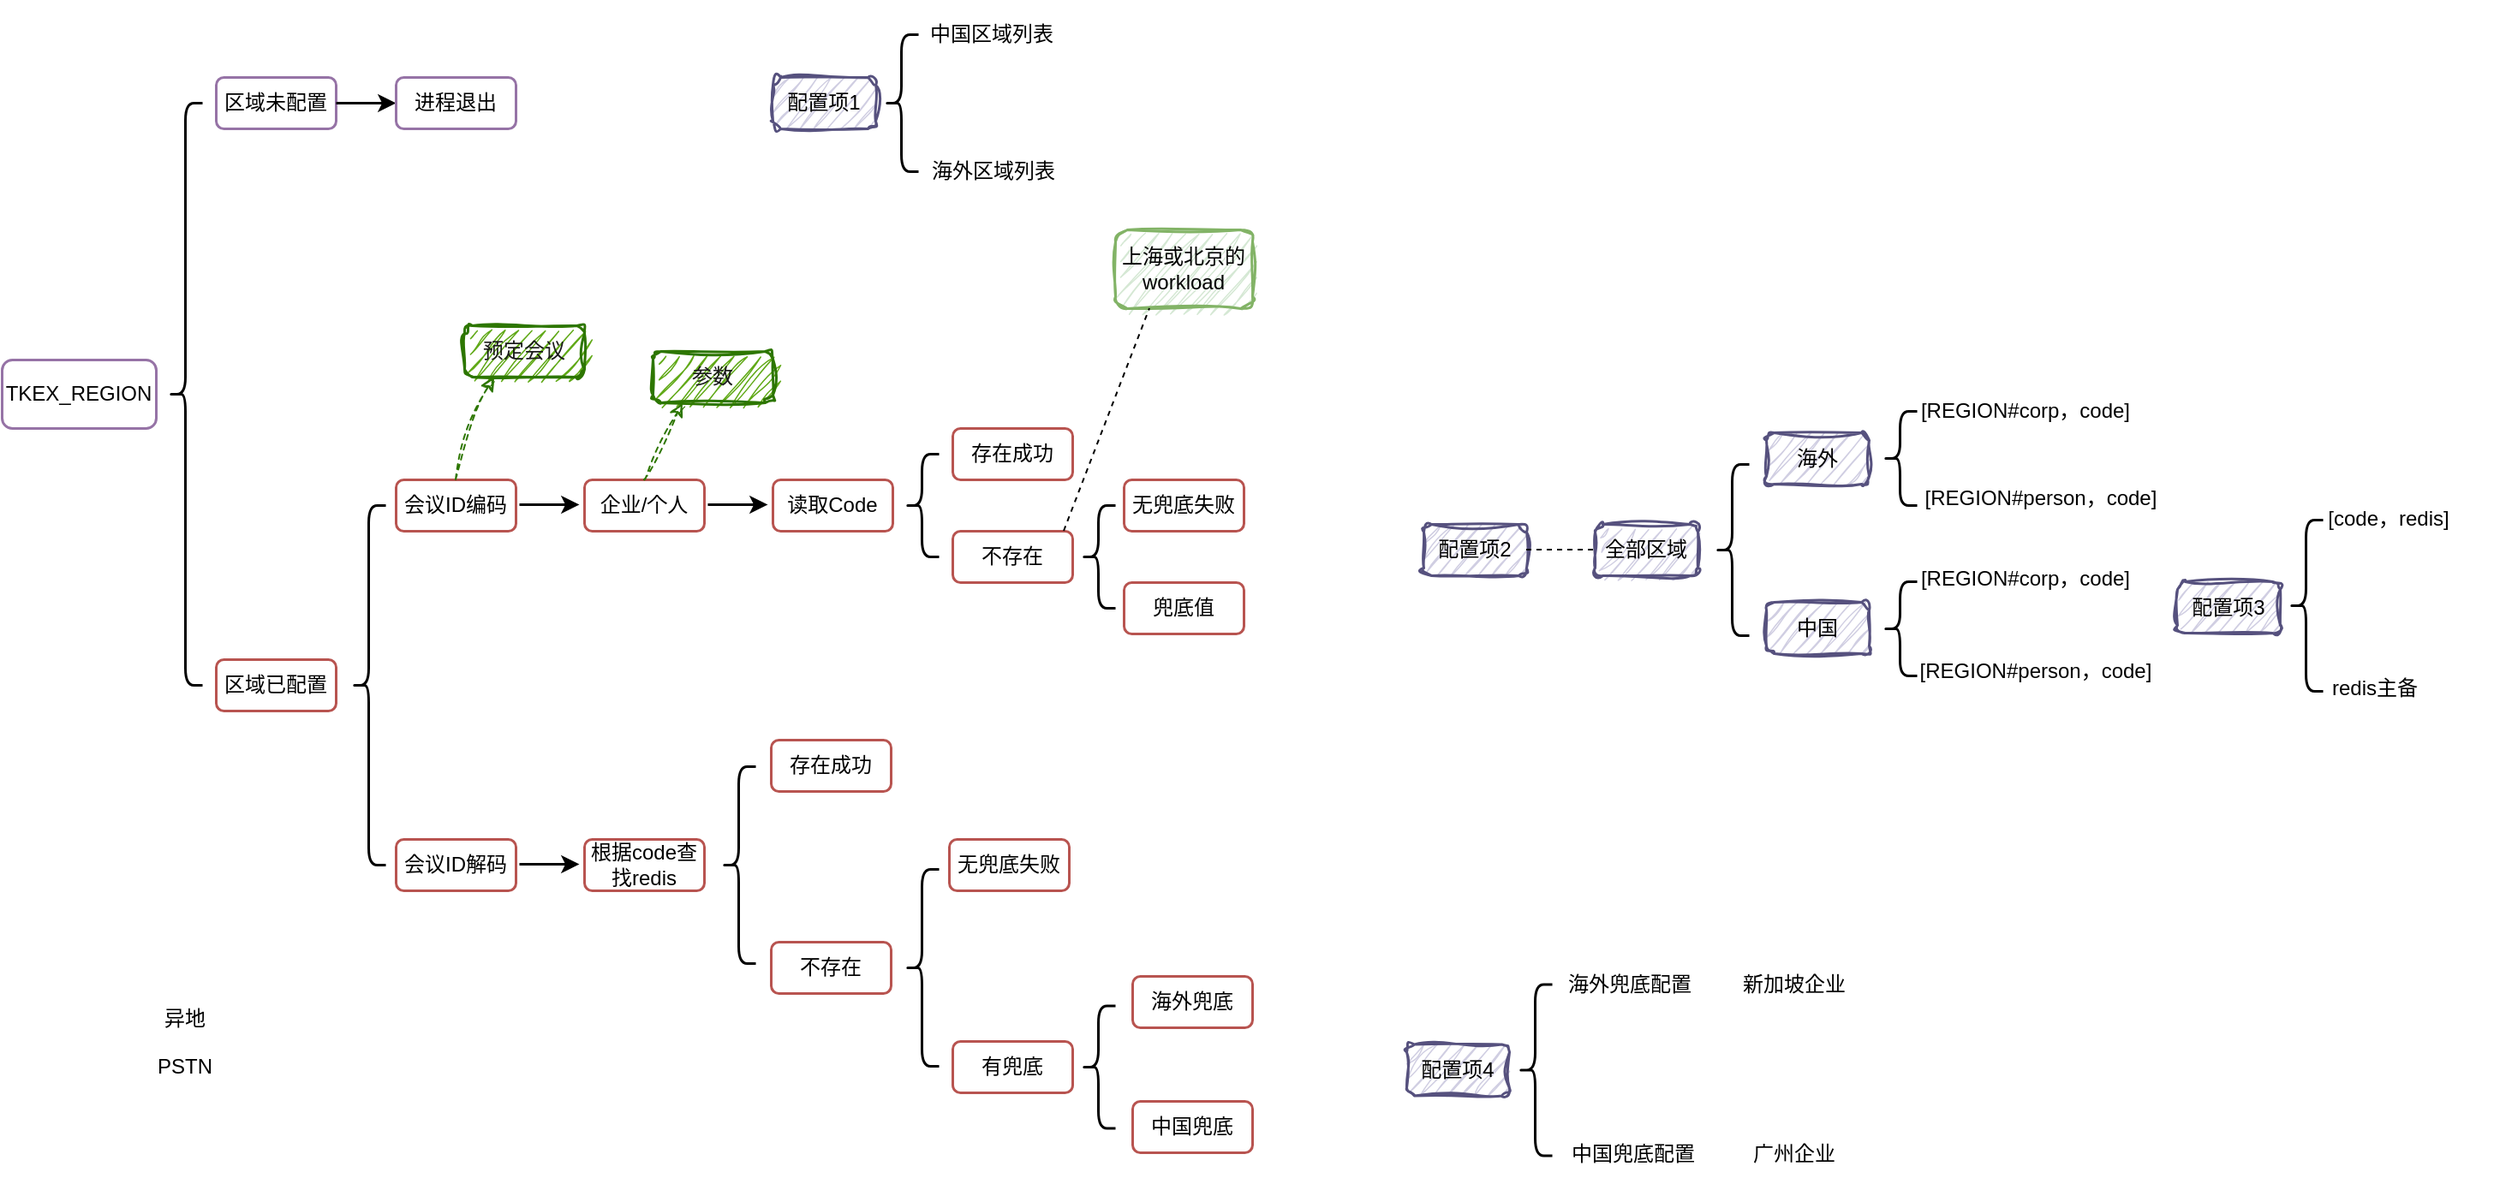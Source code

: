 <mxfile version="21.1.1" type="github">
  <diagram name="第 1 页" id="3ekTtO09td6I2QyxoWbA">
    <mxGraphModel dx="1306" dy="740" grid="1" gridSize="10" guides="1" tooltips="1" connect="1" arrows="1" fold="1" page="1" pageScale="1" pageWidth="827" pageHeight="1169" math="0" shadow="0">
      <root>
        <mxCell id="0" />
        <mxCell id="1" parent="0" />
        <mxCell id="S5WVxqrFyPBs2DXpXE_U-1" value="TKEX_REGION" style="rounded=1;whiteSpace=wrap;html=1;fillColor=none;strokeColor=#9673a6;strokeWidth=1.5;" vertex="1" parent="1">
          <mxGeometry x="50" y="210" width="90" height="40" as="geometry" />
        </mxCell>
        <mxCell id="S5WVxqrFyPBs2DXpXE_U-2" value="" style="shape=curlyBracket;whiteSpace=wrap;html=1;rounded=1;labelPosition=left;verticalLabelPosition=middle;align=right;verticalAlign=middle;strokeWidth=1.5;" vertex="1" parent="1">
          <mxGeometry x="147" y="60" width="20" height="340" as="geometry" />
        </mxCell>
        <mxCell id="S5WVxqrFyPBs2DXpXE_U-3" value="区域未配置" style="rounded=1;whiteSpace=wrap;html=1;fillColor=none;strokeColor=#9673a6;strokeWidth=1.5;" vertex="1" parent="1">
          <mxGeometry x="175" y="45" width="70" height="30" as="geometry" />
        </mxCell>
        <mxCell id="S5WVxqrFyPBs2DXpXE_U-5" value="" style="endArrow=classic;html=1;rounded=0;strokeWidth=1.5;exitX=1;exitY=0.5;exitDx=0;exitDy=0;" edge="1" parent="1" source="S5WVxqrFyPBs2DXpXE_U-3">
          <mxGeometry width="50" height="50" relative="1" as="geometry">
            <mxPoint x="390" y="190" as="sourcePoint" />
            <mxPoint x="280" y="60" as="targetPoint" />
          </mxGeometry>
        </mxCell>
        <mxCell id="S5WVxqrFyPBs2DXpXE_U-6" value="中国区域列表" style="rounded=1;whiteSpace=wrap;html=1;fillColor=none;strokeColor=none;strokeWidth=1.5;sketch=1;curveFitting=1;jiggle=2;" vertex="1" parent="1">
          <mxGeometry x="583" width="90" height="40" as="geometry" />
        </mxCell>
        <mxCell id="S5WVxqrFyPBs2DXpXE_U-7" value="海外区域列表" style="rounded=1;whiteSpace=wrap;html=1;fillColor=none;strokeColor=none;strokeWidth=1.5;sketch=1;curveFitting=1;jiggle=2;" vertex="1" parent="1">
          <mxGeometry x="584" y="80" width="90" height="40" as="geometry" />
        </mxCell>
        <mxCell id="S5WVxqrFyPBs2DXpXE_U-8" value="配置项1" style="rounded=1;whiteSpace=wrap;html=1;fillColor=#d0cee2;strokeColor=#56517e;strokeWidth=1.5;shadow=0;sketch=1;curveFitting=1;jiggle=2;" vertex="1" parent="1">
          <mxGeometry x="500" y="45" width="60" height="30" as="geometry" />
        </mxCell>
        <mxCell id="S5WVxqrFyPBs2DXpXE_U-9" value="" style="shape=curlyBracket;whiteSpace=wrap;html=1;rounded=1;labelPosition=left;verticalLabelPosition=middle;align=right;verticalAlign=middle;strokeWidth=1.5;" vertex="1" parent="1">
          <mxGeometry x="565" y="20" width="20" height="80" as="geometry" />
        </mxCell>
        <mxCell id="S5WVxqrFyPBs2DXpXE_U-11" value="" style="shape=curlyBracket;whiteSpace=wrap;html=1;rounded=1;labelPosition=left;verticalLabelPosition=middle;align=right;verticalAlign=middle;strokeWidth=1.5;" vertex="1" parent="1">
          <mxGeometry x="254" y="295" width="20" height="210" as="geometry" />
        </mxCell>
        <mxCell id="S5WVxqrFyPBs2DXpXE_U-13" value="进程退出" style="rounded=1;whiteSpace=wrap;html=1;fillColor=none;strokeColor=#9673a6;strokeWidth=1.5;" vertex="1" parent="1">
          <mxGeometry x="280" y="45" width="70" height="30" as="geometry" />
        </mxCell>
        <mxCell id="S5WVxqrFyPBs2DXpXE_U-16" value="区域已配置" style="rounded=1;whiteSpace=wrap;html=1;fillColor=none;strokeColor=#b85450;strokeWidth=1.5;" vertex="1" parent="1">
          <mxGeometry x="175" y="385" width="70" height="30" as="geometry" />
        </mxCell>
        <mxCell id="S5WVxqrFyPBs2DXpXE_U-17" value="会议ID编码" style="rounded=1;whiteSpace=wrap;html=1;fillColor=none;strokeColor=#b85450;strokeWidth=1.5;" vertex="1" parent="1">
          <mxGeometry x="280" y="280" width="70" height="30" as="geometry" />
        </mxCell>
        <mxCell id="S5WVxqrFyPBs2DXpXE_U-18" value="会议ID解码" style="rounded=1;whiteSpace=wrap;html=1;fillColor=none;strokeColor=#b85450;strokeWidth=1.5;" vertex="1" parent="1">
          <mxGeometry x="280" y="490" width="70" height="30" as="geometry" />
        </mxCell>
        <mxCell id="S5WVxqrFyPBs2DXpXE_U-19" value="&lt;font color=&quot;#1a1a1a&quot;&gt;预定会议&lt;/font&gt;" style="rounded=1;whiteSpace=wrap;html=1;fillColor=#60a917;strokeColor=#2D7600;strokeWidth=1.5;sketch=1;curveFitting=1;jiggle=2;fontColor=#ffffff;" vertex="1" parent="1">
          <mxGeometry x="320" y="190" width="70" height="30" as="geometry" />
        </mxCell>
        <mxCell id="S5WVxqrFyPBs2DXpXE_U-20" value="" style="curved=1;endArrow=classic;html=1;rounded=0;exitX=0.5;exitY=0;exitDx=0;exitDy=0;entryX=0.25;entryY=1;entryDx=0;entryDy=0;dashed=1;sketch=1;curveFitting=1;jiggle=2;fillColor=#60a917;strokeColor=#2D7600;" edge="1" parent="1" source="S5WVxqrFyPBs2DXpXE_U-17" target="S5WVxqrFyPBs2DXpXE_U-19">
          <mxGeometry width="50" height="50" relative="1" as="geometry">
            <mxPoint x="390" y="360" as="sourcePoint" />
            <mxPoint x="340" y="220" as="targetPoint" />
            <Array as="points">
              <mxPoint x="320" y="250" />
            </Array>
          </mxGeometry>
        </mxCell>
        <mxCell id="S5WVxqrFyPBs2DXpXE_U-22" value="企业/个人" style="rounded=1;whiteSpace=wrap;html=1;fillColor=none;strokeColor=#b85450;strokeWidth=1.5;" vertex="1" parent="1">
          <mxGeometry x="390" y="280" width="70" height="30" as="geometry" />
        </mxCell>
        <mxCell id="S5WVxqrFyPBs2DXpXE_U-23" value="" style="endArrow=classic;html=1;rounded=0;strokeWidth=1.5;exitX=1;exitY=0.5;exitDx=0;exitDy=0;" edge="1" parent="1">
          <mxGeometry width="50" height="50" relative="1" as="geometry">
            <mxPoint x="352" y="294.5" as="sourcePoint" />
            <mxPoint x="387" y="294.5" as="targetPoint" />
          </mxGeometry>
        </mxCell>
        <mxCell id="S5WVxqrFyPBs2DXpXE_U-24" value="[REGION#corp，code]" style="rounded=1;whiteSpace=wrap;html=1;fillColor=none;strokeColor=none;strokeWidth=1.5;sketch=1;curveFitting=1;jiggle=2;" vertex="1" parent="1">
          <mxGeometry x="1168" y="220" width="127" height="40" as="geometry" />
        </mxCell>
        <mxCell id="S5WVxqrFyPBs2DXpXE_U-26" value="配置项2" style="rounded=1;whiteSpace=wrap;html=1;fillColor=#d0cee2;strokeColor=#56517e;strokeWidth=1.5;shadow=0;sketch=1;curveFitting=1;jiggle=2;" vertex="1" parent="1">
          <mxGeometry x="880" y="306" width="60" height="30" as="geometry" />
        </mxCell>
        <mxCell id="S5WVxqrFyPBs2DXpXE_U-27" value="" style="shape=curlyBracket;whiteSpace=wrap;html=1;rounded=1;labelPosition=left;verticalLabelPosition=middle;align=right;verticalAlign=middle;strokeWidth=1.5;" vertex="1" parent="1">
          <mxGeometry x="1050" y="271" width="20" height="100" as="geometry" />
        </mxCell>
        <mxCell id="S5WVxqrFyPBs2DXpXE_U-28" value="读取Code" style="rounded=1;whiteSpace=wrap;html=1;fillColor=none;strokeColor=#b85450;strokeWidth=1.5;" vertex="1" parent="1">
          <mxGeometry x="500" y="280" width="70" height="30" as="geometry" />
        </mxCell>
        <mxCell id="S5WVxqrFyPBs2DXpXE_U-29" value="" style="endArrow=classic;html=1;rounded=0;strokeWidth=1.5;exitX=1;exitY=0.5;exitDx=0;exitDy=0;" edge="1" parent="1">
          <mxGeometry width="50" height="50" relative="1" as="geometry">
            <mxPoint x="462" y="294.5" as="sourcePoint" />
            <mxPoint x="497" y="294.5" as="targetPoint" />
          </mxGeometry>
        </mxCell>
        <mxCell id="S5WVxqrFyPBs2DXpXE_U-30" value="存在成功" style="rounded=1;whiteSpace=wrap;html=1;fillColor=none;strokeColor=#b85450;strokeWidth=1.5;" vertex="1" parent="1">
          <mxGeometry x="605" y="250" width="70" height="30" as="geometry" />
        </mxCell>
        <mxCell id="S5WVxqrFyPBs2DXpXE_U-31" value="" style="shape=curlyBracket;whiteSpace=wrap;html=1;rounded=1;labelPosition=left;verticalLabelPosition=middle;align=right;verticalAlign=middle;strokeWidth=1.5;" vertex="1" parent="1">
          <mxGeometry x="577" y="265" width="20" height="60" as="geometry" />
        </mxCell>
        <mxCell id="S5WVxqrFyPBs2DXpXE_U-32" value="不存在" style="rounded=1;whiteSpace=wrap;html=1;fillColor=none;strokeColor=#b85450;strokeWidth=1.5;" vertex="1" parent="1">
          <mxGeometry x="605" y="310" width="70" height="30" as="geometry" />
        </mxCell>
        <mxCell id="S5WVxqrFyPBs2DXpXE_U-41" value="[REGION#person，code]" style="rounded=1;whiteSpace=wrap;html=1;fillColor=none;strokeColor=none;strokeWidth=1.5;sketch=1;curveFitting=1;jiggle=2;" vertex="1" parent="1">
          <mxGeometry x="1168" y="271" width="145" height="40" as="geometry" />
        </mxCell>
        <mxCell id="S5WVxqrFyPBs2DXpXE_U-46" value="&lt;font color=&quot;#1a1a1a&quot;&gt;参数&lt;/font&gt;" style="rounded=1;whiteSpace=wrap;html=1;fillColor=#60a917;strokeColor=#2D7600;strokeWidth=1.5;sketch=1;curveFitting=1;jiggle=2;fontColor=#ffffff;" vertex="1" parent="1">
          <mxGeometry x="430" y="205" width="70" height="30" as="geometry" />
        </mxCell>
        <mxCell id="S5WVxqrFyPBs2DXpXE_U-47" value="" style="curved=1;endArrow=classic;html=1;rounded=0;exitX=0.5;exitY=0;exitDx=0;exitDy=0;entryX=0.25;entryY=1;entryDx=0;entryDy=0;dashed=1;sketch=1;curveFitting=1;jiggle=2;fillColor=#60a917;strokeColor=#2D7600;" edge="1" parent="1" source="S5WVxqrFyPBs2DXpXE_U-22" target="S5WVxqrFyPBs2DXpXE_U-46">
          <mxGeometry width="50" height="50" relative="1" as="geometry">
            <mxPoint x="325" y="290" as="sourcePoint" />
            <mxPoint x="348" y="230" as="targetPoint" />
            <Array as="points" />
          </mxGeometry>
        </mxCell>
        <mxCell id="S5WVxqrFyPBs2DXpXE_U-48" value="" style="shape=curlyBracket;whiteSpace=wrap;html=1;rounded=1;labelPosition=left;verticalLabelPosition=middle;align=right;verticalAlign=middle;strokeWidth=1.5;" vertex="1" parent="1">
          <mxGeometry x="470" y="447.5" width="20" height="115" as="geometry" />
        </mxCell>
        <mxCell id="S5WVxqrFyPBs2DXpXE_U-50" value="根据code查找redis" style="rounded=1;whiteSpace=wrap;html=1;fillColor=none;strokeColor=#b85450;strokeWidth=1.5;" vertex="1" parent="1">
          <mxGeometry x="390" y="490" width="70" height="30" as="geometry" />
        </mxCell>
        <mxCell id="S5WVxqrFyPBs2DXpXE_U-51" value="" style="endArrow=classic;html=1;rounded=0;strokeWidth=1.5;exitX=1;exitY=0.5;exitDx=0;exitDy=0;" edge="1" parent="1">
          <mxGeometry width="50" height="50" relative="1" as="geometry">
            <mxPoint x="352" y="504.5" as="sourcePoint" />
            <mxPoint x="387" y="504.5" as="targetPoint" />
          </mxGeometry>
        </mxCell>
        <mxCell id="S5WVxqrFyPBs2DXpXE_U-52" value="存在成功" style="rounded=1;whiteSpace=wrap;html=1;fillColor=none;strokeColor=#b85450;strokeWidth=1.5;" vertex="1" parent="1">
          <mxGeometry x="499" y="432" width="70" height="30" as="geometry" />
        </mxCell>
        <mxCell id="S5WVxqrFyPBs2DXpXE_U-53" value="不存在" style="rounded=1;whiteSpace=wrap;html=1;fillColor=none;strokeColor=#b85450;strokeWidth=1.5;" vertex="1" parent="1">
          <mxGeometry x="499" y="550" width="70" height="30" as="geometry" />
        </mxCell>
        <mxCell id="S5WVxqrFyPBs2DXpXE_U-54" value="" style="shape=curlyBracket;whiteSpace=wrap;html=1;rounded=1;labelPosition=left;verticalLabelPosition=middle;align=right;verticalAlign=middle;strokeWidth=1.5;" vertex="1" parent="1">
          <mxGeometry x="577" y="507.5" width="20" height="115" as="geometry" />
        </mxCell>
        <mxCell id="S5WVxqrFyPBs2DXpXE_U-55" value="无兜底失败" style="rounded=1;whiteSpace=wrap;html=1;fillColor=none;strokeColor=#b85450;strokeWidth=1.5;" vertex="1" parent="1">
          <mxGeometry x="603" y="490" width="70" height="30" as="geometry" />
        </mxCell>
        <mxCell id="S5WVxqrFyPBs2DXpXE_U-56" value="有兜底" style="rounded=1;whiteSpace=wrap;html=1;fillColor=none;strokeColor=#b85450;strokeWidth=1.5;" vertex="1" parent="1">
          <mxGeometry x="605" y="608" width="70" height="30" as="geometry" />
        </mxCell>
        <mxCell id="S5WVxqrFyPBs2DXpXE_U-57" value="" style="shape=curlyBracket;whiteSpace=wrap;html=1;rounded=1;labelPosition=left;verticalLabelPosition=middle;align=right;verticalAlign=middle;strokeWidth=1.5;" vertex="1" parent="1">
          <mxGeometry x="680" y="587.25" width="20" height="71.5" as="geometry" />
        </mxCell>
        <mxCell id="S5WVxqrFyPBs2DXpXE_U-58" value="海外兜底" style="rounded=1;whiteSpace=wrap;html=1;fillColor=none;strokeColor=#b85450;strokeWidth=1.5;" vertex="1" parent="1">
          <mxGeometry x="710" y="570" width="70" height="30" as="geometry" />
        </mxCell>
        <mxCell id="S5WVxqrFyPBs2DXpXE_U-59" value="中国兜底" style="rounded=1;whiteSpace=wrap;html=1;fillColor=none;strokeColor=#b85450;strokeWidth=1.5;" vertex="1" parent="1">
          <mxGeometry x="710" y="643" width="70" height="30" as="geometry" />
        </mxCell>
        <mxCell id="S5WVxqrFyPBs2DXpXE_U-60" value="海外兜底配置" style="rounded=1;whiteSpace=wrap;html=1;fillColor=none;strokeColor=none;strokeWidth=1.5;sketch=1;curveFitting=1;jiggle=2;" vertex="1" parent="1">
          <mxGeometry x="936.5" y="555" width="127" height="40" as="geometry" />
        </mxCell>
        <mxCell id="S5WVxqrFyPBs2DXpXE_U-61" value="配置项4" style="rounded=1;whiteSpace=wrap;html=1;fillColor=#d0cee2;strokeColor=#56517e;strokeWidth=1.5;shadow=0;sketch=1;curveFitting=1;jiggle=2;" vertex="1" parent="1">
          <mxGeometry x="870" y="609.75" width="60" height="30" as="geometry" />
        </mxCell>
        <mxCell id="S5WVxqrFyPBs2DXpXE_U-62" value="" style="shape=curlyBracket;whiteSpace=wrap;html=1;rounded=1;labelPosition=left;verticalLabelPosition=middle;align=right;verticalAlign=middle;strokeWidth=1.5;" vertex="1" parent="1">
          <mxGeometry x="935" y="574.75" width="20" height="100" as="geometry" />
        </mxCell>
        <mxCell id="S5WVxqrFyPBs2DXpXE_U-68" value="[code，redis]" style="rounded=1;whiteSpace=wrap;html=1;fillColor=none;strokeColor=none;strokeWidth=1.5;sketch=1;curveFitting=1;jiggle=2;" vertex="1" parent="1">
          <mxGeometry x="1380" y="282.5" width="127" height="40" as="geometry" />
        </mxCell>
        <mxCell id="S5WVxqrFyPBs2DXpXE_U-69" value="配置项3" style="rounded=1;whiteSpace=wrap;html=1;fillColor=#d0cee2;strokeColor=#56517e;strokeWidth=1.5;shadow=0;sketch=1;curveFitting=1;jiggle=2;" vertex="1" parent="1">
          <mxGeometry x="1320" y="339.5" width="60" height="30" as="geometry" />
        </mxCell>
        <mxCell id="S5WVxqrFyPBs2DXpXE_U-70" value="" style="shape=curlyBracket;whiteSpace=wrap;html=1;rounded=1;labelPosition=left;verticalLabelPosition=middle;align=right;verticalAlign=middle;strokeWidth=1.5;" vertex="1" parent="1">
          <mxGeometry x="1385" y="303.5" width="20" height="100" as="geometry" />
        </mxCell>
        <mxCell id="S5WVxqrFyPBs2DXpXE_U-76" value="redis主备" style="rounded=1;whiteSpace=wrap;html=1;fillColor=none;strokeColor=none;strokeWidth=1.5;sketch=1;curveFitting=1;jiggle=2;" vertex="1" parent="1">
          <mxGeometry x="1372" y="381.5" width="127" height="40" as="geometry" />
        </mxCell>
        <mxCell id="S5WVxqrFyPBs2DXpXE_U-77" value="中国兜底配置" style="rounded=1;whiteSpace=wrap;html=1;fillColor=none;strokeColor=none;strokeWidth=1.5;sketch=1;curveFitting=1;jiggle=2;" vertex="1" parent="1">
          <mxGeometry x="939" y="654" width="127" height="40" as="geometry" />
        </mxCell>
        <mxCell id="S5WVxqrFyPBs2DXpXE_U-78" value="广州企业" style="rounded=1;whiteSpace=wrap;html=1;fillColor=none;strokeColor=none;strokeWidth=1.5;sketch=1;curveFitting=1;jiggle=2;" vertex="1" parent="1">
          <mxGeometry x="1033" y="654" width="127" height="40" as="geometry" />
        </mxCell>
        <mxCell id="S5WVxqrFyPBs2DXpXE_U-79" value="新加坡企业" style="rounded=1;whiteSpace=wrap;html=1;fillColor=none;strokeColor=none;strokeWidth=1.5;sketch=1;curveFitting=1;jiggle=2;" vertex="1" parent="1">
          <mxGeometry x="1033" y="555" width="127" height="40" as="geometry" />
        </mxCell>
        <mxCell id="S5WVxqrFyPBs2DXpXE_U-80" value="异地" style="rounded=1;whiteSpace=wrap;html=1;fillColor=none;strokeColor=none;strokeWidth=1.5;sketch=1;curveFitting=1;jiggle=2;" vertex="1" parent="1">
          <mxGeometry x="112" y="574.75" width="90" height="40" as="geometry" />
        </mxCell>
        <mxCell id="S5WVxqrFyPBs2DXpXE_U-81" value="PSTN" style="rounded=1;whiteSpace=wrap;html=1;fillColor=none;strokeColor=none;strokeWidth=1.5;sketch=1;curveFitting=1;jiggle=2;" vertex="1" parent="1">
          <mxGeometry x="112" y="603" width="90" height="40" as="geometry" />
        </mxCell>
        <mxCell id="S5WVxqrFyPBs2DXpXE_U-82" value="上海或北京的workload" style="rounded=1;whiteSpace=wrap;html=1;fillColor=#d5e8d4;strokeColor=#82b366;strokeWidth=1.5;shadow=0;sketch=1;curveFitting=1;jiggle=2;" vertex="1" parent="1">
          <mxGeometry x="700" y="134" width="80" height="46" as="geometry" />
        </mxCell>
        <mxCell id="S5WVxqrFyPBs2DXpXE_U-83" value="" style="endArrow=none;dashed=1;html=1;rounded=0;entryX=0.25;entryY=1;entryDx=0;entryDy=0;" edge="1" parent="1" target="S5WVxqrFyPBs2DXpXE_U-82">
          <mxGeometry width="50" height="50" relative="1" as="geometry">
            <mxPoint x="670" y="310" as="sourcePoint" />
            <mxPoint x="690" y="340" as="targetPoint" />
          </mxGeometry>
        </mxCell>
        <mxCell id="S5WVxqrFyPBs2DXpXE_U-84" value="全部区域" style="rounded=1;whiteSpace=wrap;html=1;fillColor=#d0cee2;strokeColor=#56517e;strokeWidth=1.5;shadow=0;sketch=1;curveFitting=1;jiggle=2;" vertex="1" parent="1">
          <mxGeometry x="980" y="306" width="60" height="30" as="geometry" />
        </mxCell>
        <mxCell id="S5WVxqrFyPBs2DXpXE_U-85" value="" style="endArrow=none;dashed=1;html=1;rounded=0;entryX=0;entryY=0.5;entryDx=0;entryDy=0;exitX=1;exitY=0.5;exitDx=0;exitDy=0;" edge="1" parent="1" source="S5WVxqrFyPBs2DXpXE_U-26" target="S5WVxqrFyPBs2DXpXE_U-84">
          <mxGeometry width="50" height="50" relative="1" as="geometry">
            <mxPoint x="840" y="322.5" as="sourcePoint" />
            <mxPoint x="890" y="192.5" as="targetPoint" />
          </mxGeometry>
        </mxCell>
        <mxCell id="S5WVxqrFyPBs2DXpXE_U-86" value="海外" style="rounded=1;whiteSpace=wrap;html=1;fillColor=#d0cee2;strokeColor=#56517e;strokeWidth=1.5;shadow=0;sketch=1;curveFitting=1;jiggle=2;" vertex="1" parent="1">
          <mxGeometry x="1080" y="252.5" width="60" height="30" as="geometry" />
        </mxCell>
        <mxCell id="S5WVxqrFyPBs2DXpXE_U-87" value="中国" style="rounded=1;whiteSpace=wrap;html=1;fillColor=#d0cee2;strokeColor=#56517e;strokeWidth=1.5;shadow=0;sketch=1;curveFitting=1;jiggle=2;" vertex="1" parent="1">
          <mxGeometry x="1080" y="351.5" width="60" height="30" as="geometry" />
        </mxCell>
        <mxCell id="S5WVxqrFyPBs2DXpXE_U-88" value="" style="shape=curlyBracket;whiteSpace=wrap;html=1;rounded=1;labelPosition=left;verticalLabelPosition=middle;align=right;verticalAlign=middle;strokeWidth=1.5;" vertex="1" parent="1">
          <mxGeometry x="1148" y="240" width="20" height="55" as="geometry" />
        </mxCell>
        <mxCell id="S5WVxqrFyPBs2DXpXE_U-89" value="" style="shape=curlyBracket;whiteSpace=wrap;html=1;rounded=1;labelPosition=left;verticalLabelPosition=middle;align=right;verticalAlign=middle;strokeWidth=1.5;" vertex="1" parent="1">
          <mxGeometry x="1148" y="339.5" width="20" height="55" as="geometry" />
        </mxCell>
        <mxCell id="S5WVxqrFyPBs2DXpXE_U-90" value="[REGION#corp，code]" style="rounded=1;whiteSpace=wrap;html=1;fillColor=none;strokeColor=none;strokeWidth=1.5;sketch=1;curveFitting=1;jiggle=2;" vertex="1" parent="1">
          <mxGeometry x="1168" y="317.5" width="127" height="40" as="geometry" />
        </mxCell>
        <mxCell id="S5WVxqrFyPBs2DXpXE_U-91" value="[REGION#person，code]" style="rounded=1;whiteSpace=wrap;html=1;fillColor=none;strokeColor=none;strokeWidth=1.5;sketch=1;curveFitting=1;jiggle=2;" vertex="1" parent="1">
          <mxGeometry x="1165" y="372" width="145" height="40" as="geometry" />
        </mxCell>
        <mxCell id="S5WVxqrFyPBs2DXpXE_U-92" value="" style="shape=curlyBracket;whiteSpace=wrap;html=1;rounded=1;labelPosition=left;verticalLabelPosition=middle;align=right;verticalAlign=middle;strokeWidth=1.5;" vertex="1" parent="1">
          <mxGeometry x="680" y="295" width="20" height="60" as="geometry" />
        </mxCell>
        <mxCell id="S5WVxqrFyPBs2DXpXE_U-93" value="无兜底失败" style="rounded=1;whiteSpace=wrap;html=1;fillColor=none;strokeColor=#b85450;strokeWidth=1.5;" vertex="1" parent="1">
          <mxGeometry x="705" y="280" width="70" height="30" as="geometry" />
        </mxCell>
        <mxCell id="S5WVxqrFyPBs2DXpXE_U-94" value="兜底值" style="rounded=1;whiteSpace=wrap;html=1;fillColor=none;strokeColor=#b85450;strokeWidth=1.5;" vertex="1" parent="1">
          <mxGeometry x="705" y="340" width="70" height="30" as="geometry" />
        </mxCell>
      </root>
    </mxGraphModel>
  </diagram>
</mxfile>
